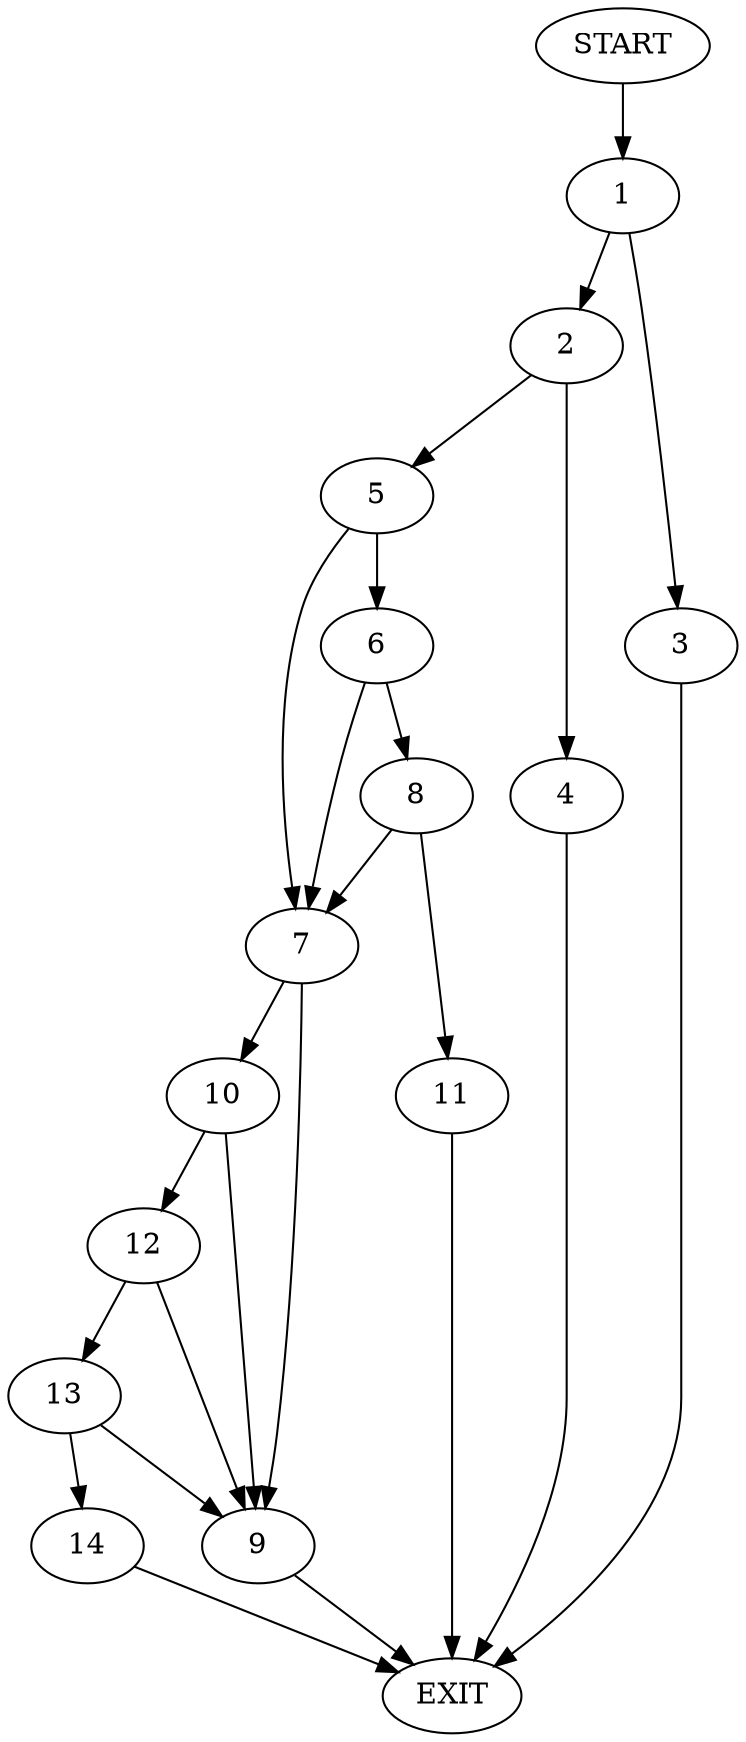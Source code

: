 digraph {
0 [label="START"]
15 [label="EXIT"]
0 -> 1
1 -> 2
1 -> 3
2 -> 4
2 -> 5
3 -> 15
5 -> 6
5 -> 7
4 -> 15
6 -> 7
6 -> 8
7 -> 9
7 -> 10
8 -> 11
8 -> 7
11 -> 15
10 -> 12
10 -> 9
9 -> 15
12 -> 9
12 -> 13
13 -> 9
13 -> 14
14 -> 15
}
